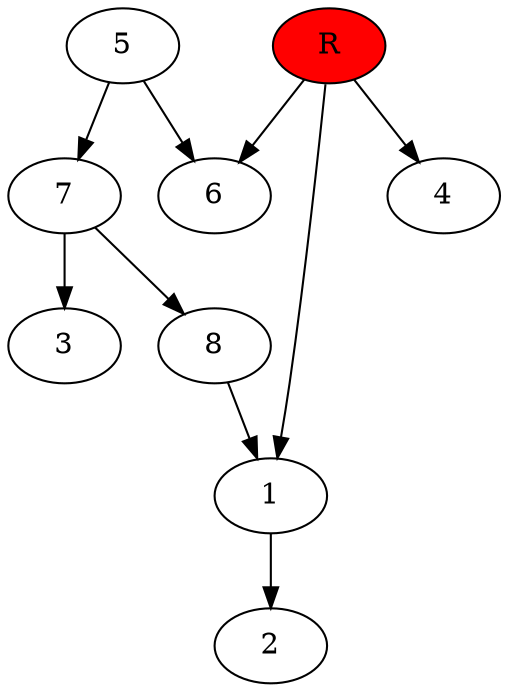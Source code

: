 digraph prb42572 {
	1
	2
	3
	4
	5
	6
	7
	8
	R [fillcolor="#ff0000" style=filled]
	1 -> 2
	5 -> 6
	5 -> 7
	7 -> 3
	7 -> 8
	8 -> 1
	R -> 1
	R -> 4
	R -> 6
}
